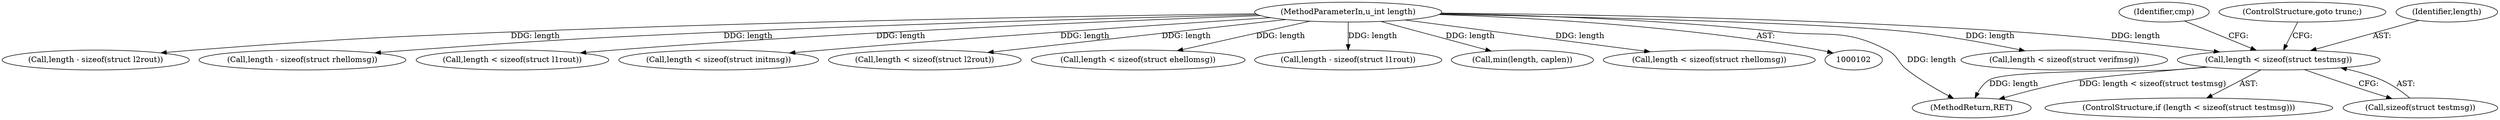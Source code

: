 digraph "0_tcpdump_c6e0531b5def26ecf912e8de6ade86cbdaed3751_0@API" {
"1000294" [label="(Call,length < sizeof(struct testmsg))"];
"1000105" [label="(MethodParameterIn,u_int length)"];
"1000722" [label="(MethodReturn,RET)"];
"1000249" [label="(Call,length < sizeof(struct verifmsg))"];
"1000418" [label="(Call,length - sizeof(struct l2rout))"];
"1000548" [label="(Call,length - sizeof(struct rhellomsg))"];
"1000293" [label="(ControlStructure,if (length < sizeof(struct testmsg)))"];
"1000294" [label="(Call,length < sizeof(struct testmsg))"];
"1000296" [label="(Call,sizeof(struct testmsg))"];
"1000105" [label="(MethodParameterIn,u_int length)"];
"1000339" [label="(Call,length < sizeof(struct l1rout))"];
"1000153" [label="(Call,length < sizeof(struct initmsg))"];
"1000384" [label="(Call,length < sizeof(struct l2rout))"];
"1000559" [label="(Call,length < sizeof(struct ehellomsg))"];
"1000373" [label="(Call,length - sizeof(struct l1rout))"];
"1000710" [label="(Call,min(length, caplen))"];
"1000301" [label="(Identifier,cmp)"];
"1000298" [label="(ControlStructure,goto trunc;)"];
"1000295" [label="(Identifier,length)"];
"1000429" [label="(Call,length < sizeof(struct rhellomsg))"];
"1000294" -> "1000293"  [label="AST: "];
"1000294" -> "1000296"  [label="CFG: "];
"1000295" -> "1000294"  [label="AST: "];
"1000296" -> "1000294"  [label="AST: "];
"1000298" -> "1000294"  [label="CFG: "];
"1000301" -> "1000294"  [label="CFG: "];
"1000294" -> "1000722"  [label="DDG: length < sizeof(struct testmsg)"];
"1000294" -> "1000722"  [label="DDG: length"];
"1000105" -> "1000294"  [label="DDG: length"];
"1000105" -> "1000102"  [label="AST: "];
"1000105" -> "1000722"  [label="DDG: length"];
"1000105" -> "1000153"  [label="DDG: length"];
"1000105" -> "1000249"  [label="DDG: length"];
"1000105" -> "1000339"  [label="DDG: length"];
"1000105" -> "1000373"  [label="DDG: length"];
"1000105" -> "1000384"  [label="DDG: length"];
"1000105" -> "1000418"  [label="DDG: length"];
"1000105" -> "1000429"  [label="DDG: length"];
"1000105" -> "1000548"  [label="DDG: length"];
"1000105" -> "1000559"  [label="DDG: length"];
"1000105" -> "1000710"  [label="DDG: length"];
}
